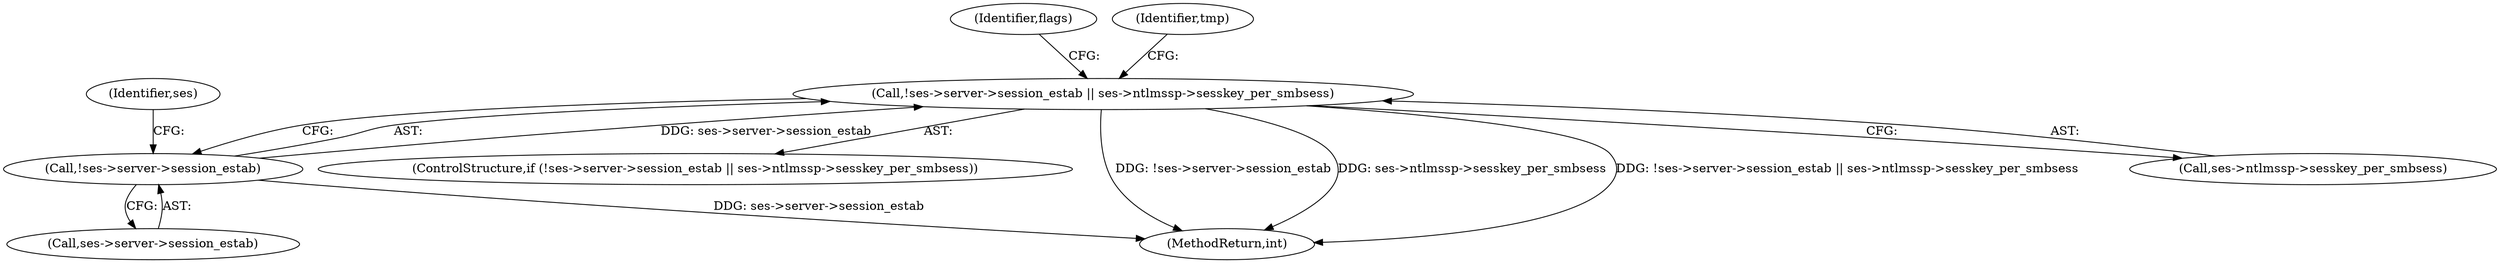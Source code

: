 digraph "0_linux_cabfb3680f78981d26c078a26e5c748531257ebb@pointer" {
"1000181" [label="(Call,!ses->server->session_estab || ses->ntlmssp->sesskey_per_smbsess)"];
"1000182" [label="(Call,!ses->server->session_estab)"];
"1000190" [label="(Identifier,ses)"];
"1000180" [label="(ControlStructure,if (!ses->server->session_estab || ses->ntlmssp->sesskey_per_smbsess))"];
"1000607" [label="(MethodReturn,int)"];
"1000194" [label="(Identifier,flags)"];
"1000188" [label="(Call,ses->ntlmssp->sesskey_per_smbsess)"];
"1000182" [label="(Call,!ses->server->session_estab)"];
"1000181" [label="(Call,!ses->server->session_estab || ses->ntlmssp->sesskey_per_smbsess)"];
"1000183" [label="(Call,ses->server->session_estab)"];
"1000197" [label="(Identifier,tmp)"];
"1000181" -> "1000180"  [label="AST: "];
"1000181" -> "1000182"  [label="CFG: "];
"1000181" -> "1000188"  [label="CFG: "];
"1000182" -> "1000181"  [label="AST: "];
"1000188" -> "1000181"  [label="AST: "];
"1000194" -> "1000181"  [label="CFG: "];
"1000197" -> "1000181"  [label="CFG: "];
"1000181" -> "1000607"  [label="DDG: !ses->server->session_estab"];
"1000181" -> "1000607"  [label="DDG: ses->ntlmssp->sesskey_per_smbsess"];
"1000181" -> "1000607"  [label="DDG: !ses->server->session_estab || ses->ntlmssp->sesskey_per_smbsess"];
"1000182" -> "1000181"  [label="DDG: ses->server->session_estab"];
"1000182" -> "1000183"  [label="CFG: "];
"1000183" -> "1000182"  [label="AST: "];
"1000190" -> "1000182"  [label="CFG: "];
"1000182" -> "1000607"  [label="DDG: ses->server->session_estab"];
}
